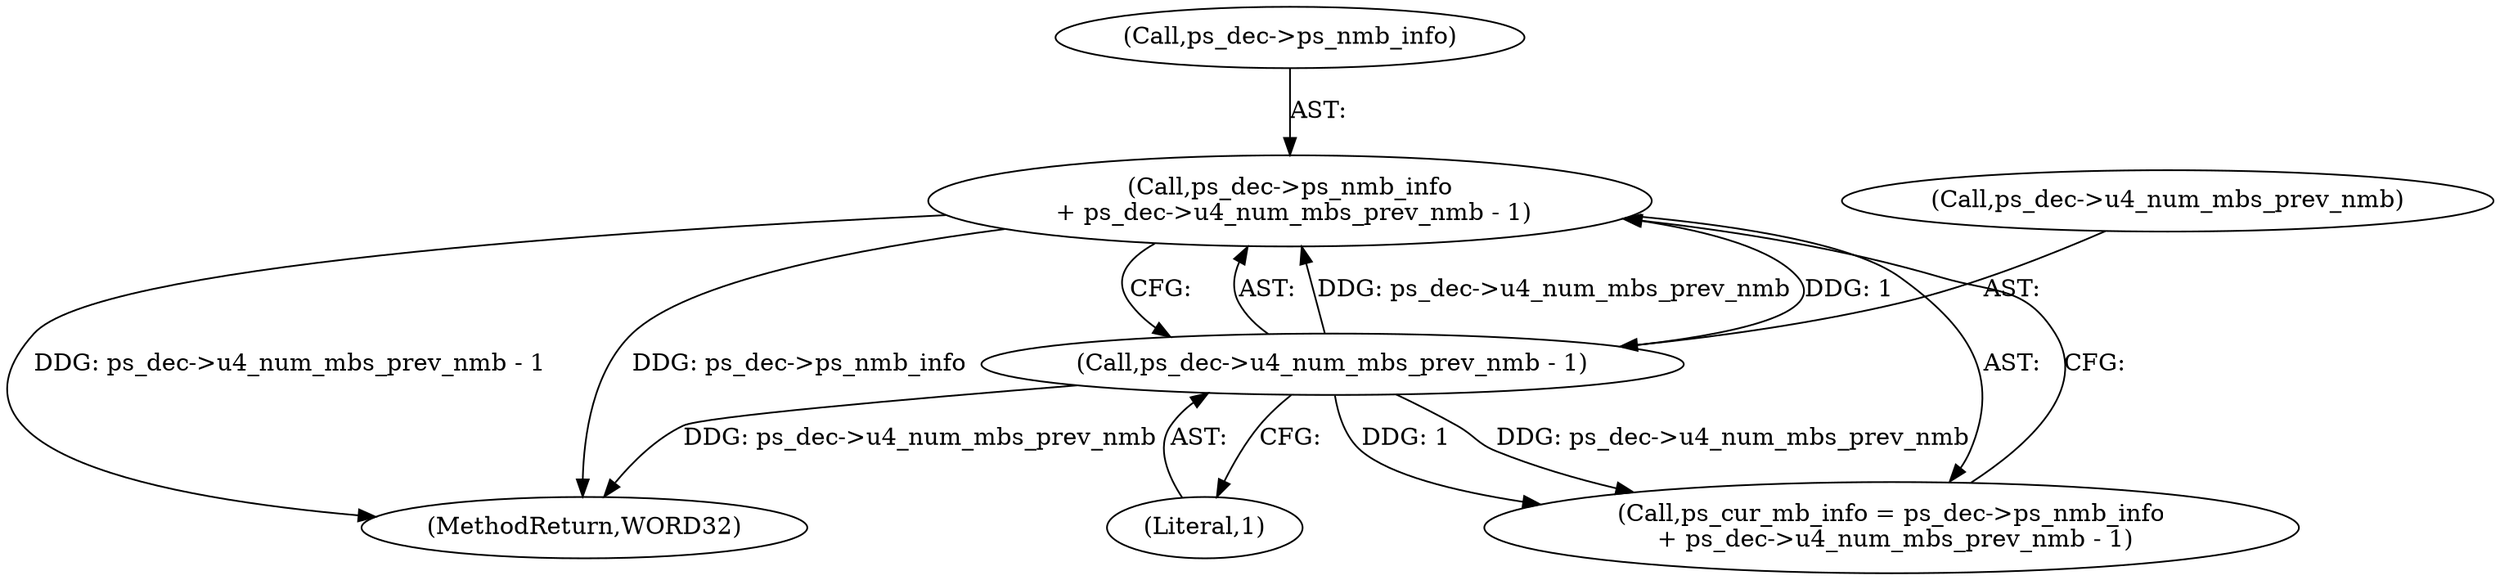 digraph "0_Android_d4841f1161bdb5e13cb19e81af42437a634dd6ef@pointer" {
"1000564" [label="(Call,ps_dec->ps_nmb_info\n + ps_dec->u4_num_mbs_prev_nmb - 1)"];
"1000568" [label="(Call,ps_dec->u4_num_mbs_prev_nmb - 1)"];
"1001364" [label="(MethodReturn,WORD32)"];
"1000568" [label="(Call,ps_dec->u4_num_mbs_prev_nmb - 1)"];
"1000565" [label="(Call,ps_dec->ps_nmb_info)"];
"1000562" [label="(Call,ps_cur_mb_info = ps_dec->ps_nmb_info\n + ps_dec->u4_num_mbs_prev_nmb - 1)"];
"1000569" [label="(Call,ps_dec->u4_num_mbs_prev_nmb)"];
"1000564" [label="(Call,ps_dec->ps_nmb_info\n + ps_dec->u4_num_mbs_prev_nmb - 1)"];
"1000572" [label="(Literal,1)"];
"1000564" -> "1000562"  [label="AST: "];
"1000564" -> "1000568"  [label="CFG: "];
"1000565" -> "1000564"  [label="AST: "];
"1000568" -> "1000564"  [label="AST: "];
"1000562" -> "1000564"  [label="CFG: "];
"1000564" -> "1001364"  [label="DDG: ps_dec->u4_num_mbs_prev_nmb - 1"];
"1000564" -> "1001364"  [label="DDG: ps_dec->ps_nmb_info"];
"1000568" -> "1000564"  [label="DDG: ps_dec->u4_num_mbs_prev_nmb"];
"1000568" -> "1000564"  [label="DDG: 1"];
"1000568" -> "1000572"  [label="CFG: "];
"1000569" -> "1000568"  [label="AST: "];
"1000572" -> "1000568"  [label="AST: "];
"1000568" -> "1001364"  [label="DDG: ps_dec->u4_num_mbs_prev_nmb"];
"1000568" -> "1000562"  [label="DDG: ps_dec->u4_num_mbs_prev_nmb"];
"1000568" -> "1000562"  [label="DDG: 1"];
}
